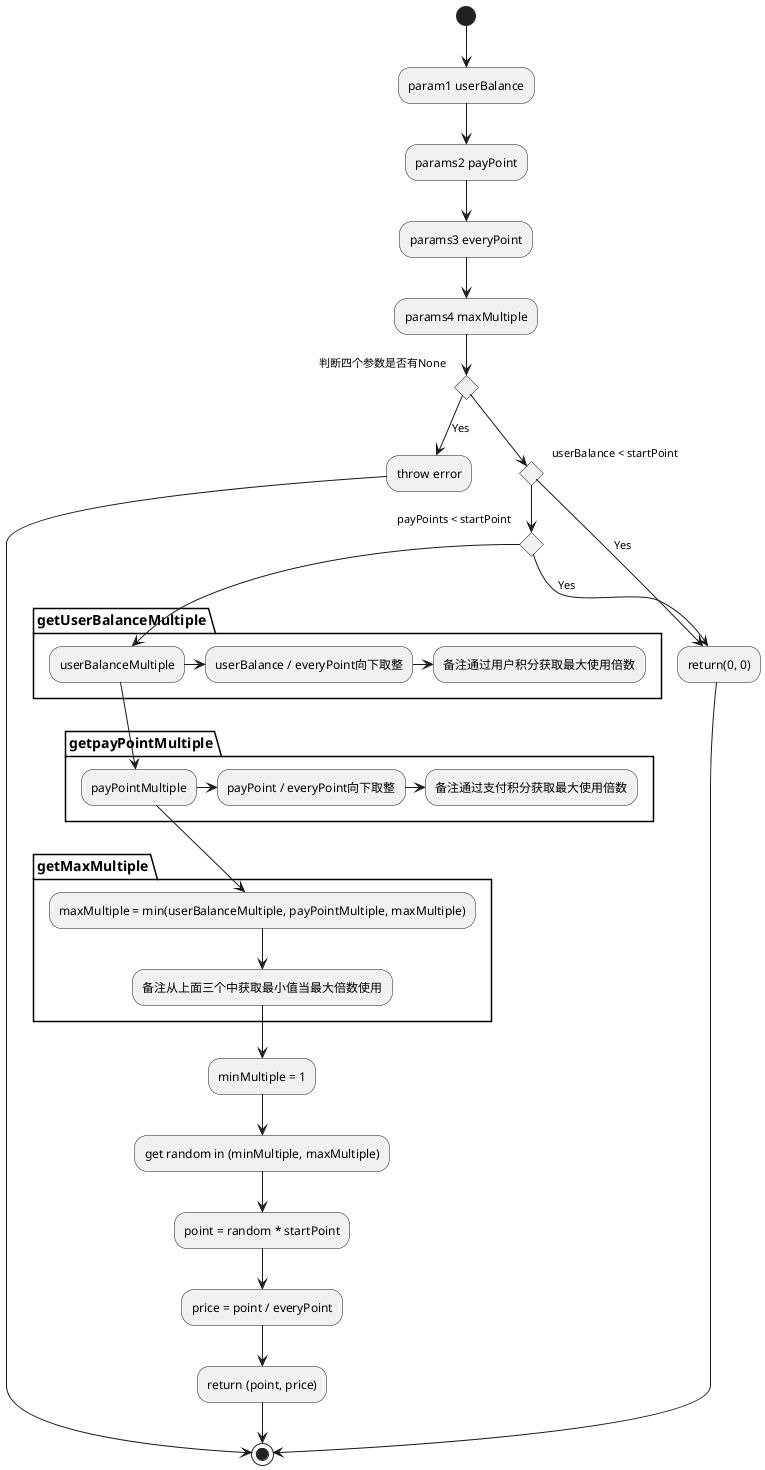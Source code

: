 @startuml
(*)-->param1 userBalance
-->params2 payPoint
-->params3 everyPoint
-->params4 maxMultiple
if 判断四个参数是否有None
--> [Yes] throw error
--> (*)
else
if userBalance < startPoint then
--> [Yes] return(0, 0)
--> (*)
else
if payPoints < startPoint then
--> [Yes] return(0, 0)
else 
partition getUserBalanceMultiple {
--> userBalanceMultiple
-right-> userBalance / everyPoint向下取整
-right-> 备注通过用户积分获取最大使用倍数
}
partition getpayPointMultiple {
userBalanceMultiple--> payPointMultiple
-right-> payPoint / everyPoint向下取整
-right-> 备注通过支付积分获取最大使用倍数
}
partition getMaxMultiple {
payPointMultiple--> maxMultiple = min(userBalanceMultiple, payPointMultiple, maxMultiple)
--> 备注从上面三个中获取最小值当最大倍数使用
}
--> minMultiple = 1
--> get random in (minMultiple, maxMultiple)
--> point = random * startPoint
--> price = point / everyPoint
--> return (point, price)
--> (*)
@enduml